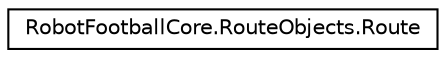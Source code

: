 digraph G
{
  edge [fontname="Helvetica",fontsize="10",labelfontname="Helvetica",labelfontsize="10"];
  node [fontname="Helvetica",fontsize="10",shape=record];
  rankdir="LR";
  Node1 [label="RobotFootballCore.RouteObjects.Route",height=0.2,width=0.4,color="black", fillcolor="white", style="filled",URL="$class_robot_football_core_1_1_route_objects_1_1_route.html"];
}
